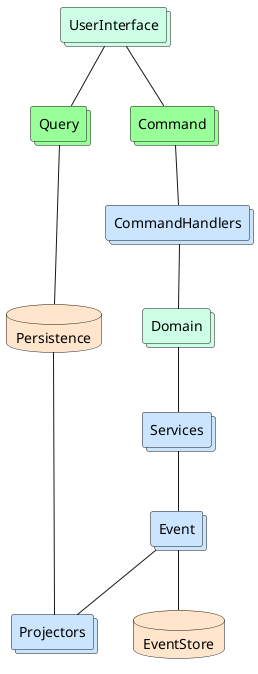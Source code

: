 @startuml

collections Query #99FF99
collections Command #99FF99
database Persistence #FFE5CC
collections UserInterface #CCFFE5
collections Services #CCE5FF
collections Projectors #CCE5FF
collections CommandHandlers #CCE5FF
database EventStore #FFE5CC
collections Event #CCE5FF
collections Domain #CCFFE5

UserInterface -- Command
UserInterface -- Query
Query -- Persistence
Persistence -- Projectors
Command -- CommandHandlers
CommandHandlers -- Domain
Domain -- Services
Services -- Event
Event -- EventStore
Event -- Projectors

@enduml